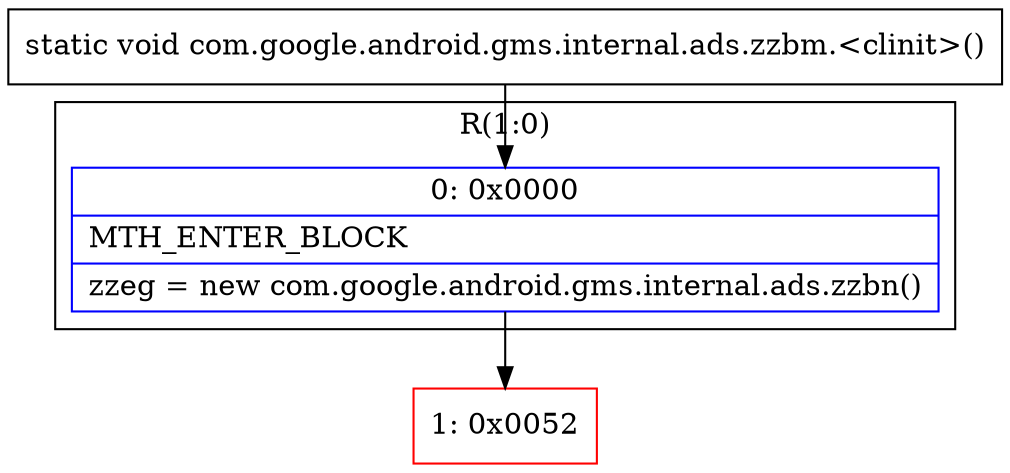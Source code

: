 digraph "CFG forcom.google.android.gms.internal.ads.zzbm.\<clinit\>()V" {
subgraph cluster_Region_1634554317 {
label = "R(1:0)";
node [shape=record,color=blue];
Node_0 [shape=record,label="{0\:\ 0x0000|MTH_ENTER_BLOCK\l|zzeg = new com.google.android.gms.internal.ads.zzbn()\l}"];
}
Node_1 [shape=record,color=red,label="{1\:\ 0x0052}"];
MethodNode[shape=record,label="{static void com.google.android.gms.internal.ads.zzbm.\<clinit\>() }"];
MethodNode -> Node_0;
Node_0 -> Node_1;
}

